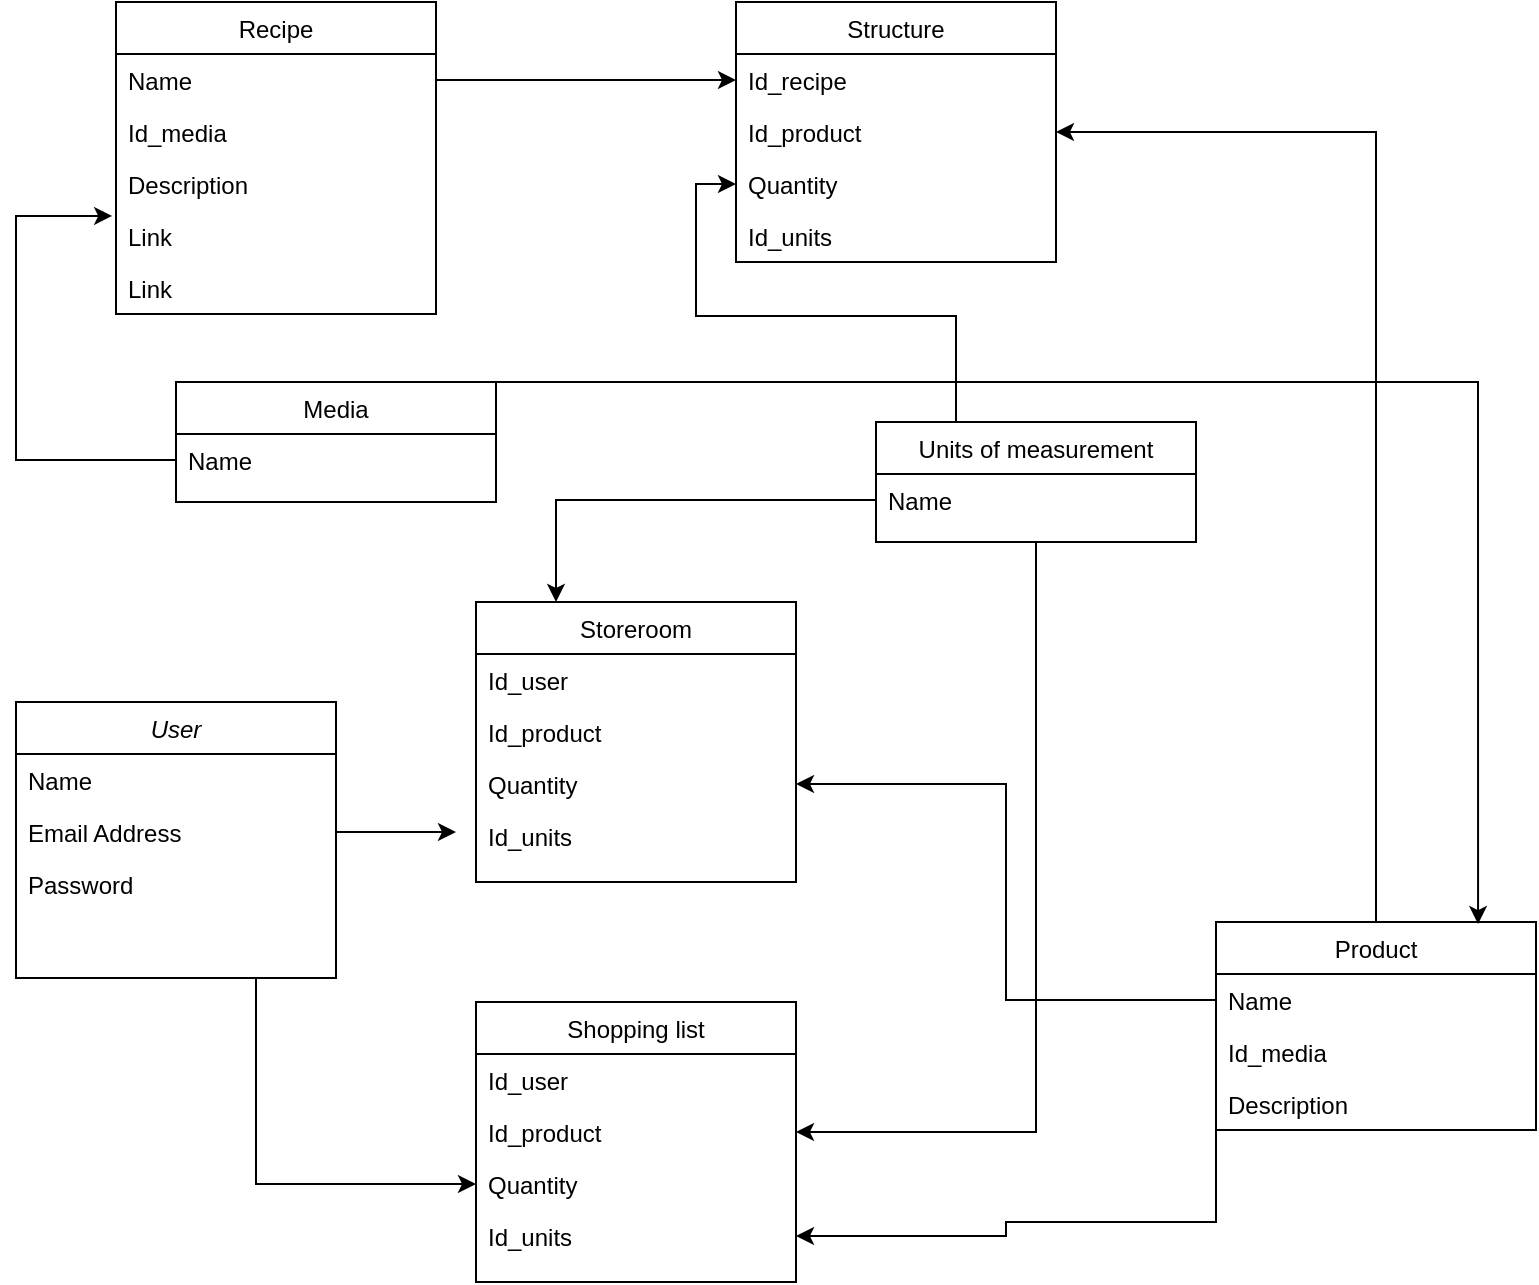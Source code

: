 <mxfile version="21.0.6" type="github">
  <diagram id="C5RBs43oDa-KdzZeNtuy" name="Page-1">
    <mxGraphModel dx="831" dy="489" grid="1" gridSize="10" guides="1" tooltips="1" connect="1" arrows="1" fold="1" page="1" pageScale="1" pageWidth="827" pageHeight="1169" math="0" shadow="0">
      <root>
        <mxCell id="WIyWlLk6GJQsqaUBKTNV-0" />
        <mxCell id="WIyWlLk6GJQsqaUBKTNV-1" parent="WIyWlLk6GJQsqaUBKTNV-0" />
        <mxCell id="6uhvNTDmMfWdZzIIBOQ4-62" style="edgeStyle=orthogonalEdgeStyle;rounded=0;orthogonalLoop=1;jettySize=auto;html=1;exitX=0.75;exitY=1;exitDx=0;exitDy=0;entryX=0;entryY=0.5;entryDx=0;entryDy=0;" parent="WIyWlLk6GJQsqaUBKTNV-1" source="zkfFHV4jXpPFQw0GAbJ--0" target="6uhvNTDmMfWdZzIIBOQ4-48" edge="1">
          <mxGeometry relative="1" as="geometry" />
        </mxCell>
        <mxCell id="zkfFHV4jXpPFQw0GAbJ--0" value="User" style="swimlane;fontStyle=2;align=center;verticalAlign=top;childLayout=stackLayout;horizontal=1;startSize=26;horizontalStack=0;resizeParent=1;resizeLast=0;collapsible=1;marginBottom=0;rounded=0;shadow=0;strokeWidth=1;" parent="WIyWlLk6GJQsqaUBKTNV-1" vertex="1">
          <mxGeometry x="30" y="360" width="160" height="138" as="geometry">
            <mxRectangle x="230" y="140" width="160" height="26" as="alternateBounds" />
          </mxGeometry>
        </mxCell>
        <mxCell id="zkfFHV4jXpPFQw0GAbJ--1" value="Name" style="text;align=left;verticalAlign=top;spacingLeft=4;spacingRight=4;overflow=hidden;rotatable=0;points=[[0,0.5],[1,0.5]];portConstraint=eastwest;" parent="zkfFHV4jXpPFQw0GAbJ--0" vertex="1">
          <mxGeometry y="26" width="160" height="26" as="geometry" />
        </mxCell>
        <mxCell id="6uhvNTDmMfWdZzIIBOQ4-60" style="edgeStyle=orthogonalEdgeStyle;rounded=0;orthogonalLoop=1;jettySize=auto;html=1;exitX=1;exitY=0.5;exitDx=0;exitDy=0;" parent="zkfFHV4jXpPFQw0GAbJ--0" source="zkfFHV4jXpPFQw0GAbJ--3" edge="1">
          <mxGeometry relative="1" as="geometry">
            <mxPoint x="220" y="65" as="targetPoint" />
          </mxGeometry>
        </mxCell>
        <mxCell id="zkfFHV4jXpPFQw0GAbJ--3" value="Email Address" style="text;align=left;verticalAlign=top;spacingLeft=4;spacingRight=4;overflow=hidden;rotatable=0;points=[[0,0.5],[1,0.5]];portConstraint=eastwest;rounded=0;shadow=0;html=0;" parent="zkfFHV4jXpPFQw0GAbJ--0" vertex="1">
          <mxGeometry y="52" width="160" height="26" as="geometry" />
        </mxCell>
        <mxCell id="zkfFHV4jXpPFQw0GAbJ--2" value="Password" style="text;align=left;verticalAlign=top;spacingLeft=4;spacingRight=4;overflow=hidden;rotatable=0;points=[[0,0.5],[1,0.5]];portConstraint=eastwest;rounded=0;shadow=0;html=0;whiteSpace=wrap;" parent="zkfFHV4jXpPFQw0GAbJ--0" vertex="1">
          <mxGeometry y="78" width="160" height="26" as="geometry" />
        </mxCell>
        <mxCell id="6uhvNTDmMfWdZzIIBOQ4-0" value="Recipe" style="swimlane;fontStyle=0;align=center;verticalAlign=top;childLayout=stackLayout;horizontal=1;startSize=26;horizontalStack=0;resizeParent=1;resizeLast=0;collapsible=1;marginBottom=0;rounded=0;shadow=0;strokeWidth=1;" parent="WIyWlLk6GJQsqaUBKTNV-1" vertex="1">
          <mxGeometry x="80" y="10" width="160" height="156" as="geometry">
            <mxRectangle x="550" y="140" width="160" height="26" as="alternateBounds" />
          </mxGeometry>
        </mxCell>
        <mxCell id="6uhvNTDmMfWdZzIIBOQ4-1" value="Name" style="text;align=left;verticalAlign=top;spacingLeft=4;spacingRight=4;overflow=hidden;rotatable=0;points=[[0,0.5],[1,0.5]];portConstraint=eastwest;" parent="6uhvNTDmMfWdZzIIBOQ4-0" vertex="1">
          <mxGeometry y="26" width="160" height="26" as="geometry" />
        </mxCell>
        <mxCell id="6uhvNTDmMfWdZzIIBOQ4-2" value="Id_media" style="text;align=left;verticalAlign=top;spacingLeft=4;spacingRight=4;overflow=hidden;rotatable=0;points=[[0,0.5],[1,0.5]];portConstraint=eastwest;rounded=0;shadow=0;html=0;" parent="6uhvNTDmMfWdZzIIBOQ4-0" vertex="1">
          <mxGeometry y="52" width="160" height="26" as="geometry" />
        </mxCell>
        <mxCell id="6uhvNTDmMfWdZzIIBOQ4-3" value="Description" style="text;align=left;verticalAlign=top;spacingLeft=4;spacingRight=4;overflow=hidden;rotatable=0;points=[[0,0.5],[1,0.5]];portConstraint=eastwest;rounded=0;shadow=0;html=0;" parent="6uhvNTDmMfWdZzIIBOQ4-0" vertex="1">
          <mxGeometry y="78" width="160" height="26" as="geometry" />
        </mxCell>
        <mxCell id="6uhvNTDmMfWdZzIIBOQ4-37" value="Link" style="text;align=left;verticalAlign=top;spacingLeft=4;spacingRight=4;overflow=hidden;rotatable=0;points=[[0,0.5],[1,0.5]];portConstraint=eastwest;rounded=0;shadow=0;html=0;" parent="6uhvNTDmMfWdZzIIBOQ4-0" vertex="1">
          <mxGeometry y="104" width="160" height="26" as="geometry" />
        </mxCell>
        <mxCell id="6uhvNTDmMfWdZzIIBOQ4-4" value="Link" style="text;align=left;verticalAlign=top;spacingLeft=4;spacingRight=4;overflow=hidden;rotatable=0;points=[[0,0.5],[1,0.5]];portConstraint=eastwest;rounded=0;shadow=0;html=0;" parent="6uhvNTDmMfWdZzIIBOQ4-0" vertex="1">
          <mxGeometry y="130" width="160" height="26" as="geometry" />
        </mxCell>
        <mxCell id="6uhvNTDmMfWdZzIIBOQ4-57" style="edgeStyle=orthogonalEdgeStyle;rounded=0;orthogonalLoop=1;jettySize=auto;html=1;exitX=0.5;exitY=0;exitDx=0;exitDy=0;entryX=1;entryY=0.5;entryDx=0;entryDy=0;" parent="WIyWlLk6GJQsqaUBKTNV-1" source="6uhvNTDmMfWdZzIIBOQ4-10" target="6uhvNTDmMfWdZzIIBOQ4-26" edge="1">
          <mxGeometry relative="1" as="geometry" />
        </mxCell>
        <mxCell id="6uhvNTDmMfWdZzIIBOQ4-10" value="Product" style="swimlane;fontStyle=0;align=center;verticalAlign=top;childLayout=stackLayout;horizontal=1;startSize=26;horizontalStack=0;resizeParent=1;resizeLast=0;collapsible=1;marginBottom=0;rounded=0;shadow=0;strokeWidth=1;" parent="WIyWlLk6GJQsqaUBKTNV-1" vertex="1">
          <mxGeometry x="630" y="470" width="160" height="104" as="geometry">
            <mxRectangle x="550" y="140" width="160" height="26" as="alternateBounds" />
          </mxGeometry>
        </mxCell>
        <mxCell id="6uhvNTDmMfWdZzIIBOQ4-11" value="Name" style="text;align=left;verticalAlign=top;spacingLeft=4;spacingRight=4;overflow=hidden;rotatable=0;points=[[0,0.5],[1,0.5]];portConstraint=eastwest;" parent="6uhvNTDmMfWdZzIIBOQ4-10" vertex="1">
          <mxGeometry y="26" width="160" height="26" as="geometry" />
        </mxCell>
        <mxCell id="6uhvNTDmMfWdZzIIBOQ4-12" value="Id_media" style="text;align=left;verticalAlign=top;spacingLeft=4;spacingRight=4;overflow=hidden;rotatable=0;points=[[0,0.5],[1,0.5]];portConstraint=eastwest;rounded=0;shadow=0;html=0;" parent="6uhvNTDmMfWdZzIIBOQ4-10" vertex="1">
          <mxGeometry y="52" width="160" height="26" as="geometry" />
        </mxCell>
        <mxCell id="6uhvNTDmMfWdZzIIBOQ4-13" value="Description" style="text;align=left;verticalAlign=top;spacingLeft=4;spacingRight=4;overflow=hidden;rotatable=0;points=[[0,0.5],[1,0.5]];portConstraint=eastwest;rounded=0;shadow=0;html=0;" parent="6uhvNTDmMfWdZzIIBOQ4-10" vertex="1">
          <mxGeometry y="78" width="160" height="26" as="geometry" />
        </mxCell>
        <mxCell id="6uhvNTDmMfWdZzIIBOQ4-56" style="edgeStyle=orthogonalEdgeStyle;rounded=0;orthogonalLoop=1;jettySize=auto;html=1;exitX=0.25;exitY=0;exitDx=0;exitDy=0;entryX=0;entryY=0.5;entryDx=0;entryDy=0;" parent="WIyWlLk6GJQsqaUBKTNV-1" source="6uhvNTDmMfWdZzIIBOQ4-15" target="6uhvNTDmMfWdZzIIBOQ4-27" edge="1">
          <mxGeometry relative="1" as="geometry" />
        </mxCell>
        <mxCell id="6uhvNTDmMfWdZzIIBOQ4-67" style="edgeStyle=orthogonalEdgeStyle;rounded=0;orthogonalLoop=1;jettySize=auto;html=1;exitX=0.5;exitY=1;exitDx=0;exitDy=0;entryX=1;entryY=0.5;entryDx=0;entryDy=0;" parent="WIyWlLk6GJQsqaUBKTNV-1" source="6uhvNTDmMfWdZzIIBOQ4-15" target="6uhvNTDmMfWdZzIIBOQ4-47" edge="1">
          <mxGeometry relative="1" as="geometry" />
        </mxCell>
        <mxCell id="6uhvNTDmMfWdZzIIBOQ4-15" value="Units of measurement" style="swimlane;fontStyle=0;align=center;verticalAlign=top;childLayout=stackLayout;horizontal=1;startSize=26;horizontalStack=0;resizeParent=1;resizeLast=0;collapsible=1;marginBottom=0;rounded=0;shadow=0;strokeWidth=1;" parent="WIyWlLk6GJQsqaUBKTNV-1" vertex="1">
          <mxGeometry x="460" y="220" width="160" height="60" as="geometry">
            <mxRectangle x="550" y="140" width="160" height="26" as="alternateBounds" />
          </mxGeometry>
        </mxCell>
        <mxCell id="6uhvNTDmMfWdZzIIBOQ4-16" value="Name" style="text;align=left;verticalAlign=top;spacingLeft=4;spacingRight=4;overflow=hidden;rotatable=0;points=[[0,0.5],[1,0.5]];portConstraint=eastwest;" parent="6uhvNTDmMfWdZzIIBOQ4-15" vertex="1">
          <mxGeometry y="26" width="160" height="26" as="geometry" />
        </mxCell>
        <mxCell id="6uhvNTDmMfWdZzIIBOQ4-19" value="Storeroom" style="swimlane;fontStyle=0;align=center;verticalAlign=top;childLayout=stackLayout;horizontal=1;startSize=26;horizontalStack=0;resizeParent=1;resizeLast=0;collapsible=1;marginBottom=0;rounded=0;shadow=0;strokeWidth=1;" parent="WIyWlLk6GJQsqaUBKTNV-1" vertex="1">
          <mxGeometry x="260" y="310" width="160" height="140" as="geometry">
            <mxRectangle x="550" y="140" width="160" height="26" as="alternateBounds" />
          </mxGeometry>
        </mxCell>
        <mxCell id="6uhvNTDmMfWdZzIIBOQ4-21" value="Id_user" style="text;align=left;verticalAlign=top;spacingLeft=4;spacingRight=4;overflow=hidden;rotatable=0;points=[[0,0.5],[1,0.5]];portConstraint=eastwest;rounded=0;shadow=0;html=0;" parent="6uhvNTDmMfWdZzIIBOQ4-19" vertex="1">
          <mxGeometry y="26" width="160" height="26" as="geometry" />
        </mxCell>
        <mxCell id="6uhvNTDmMfWdZzIIBOQ4-20" value="Id_product" style="text;align=left;verticalAlign=top;spacingLeft=4;spacingRight=4;overflow=hidden;rotatable=0;points=[[0,0.5],[1,0.5]];portConstraint=eastwest;" parent="6uhvNTDmMfWdZzIIBOQ4-19" vertex="1">
          <mxGeometry y="52" width="160" height="26" as="geometry" />
        </mxCell>
        <mxCell id="6uhvNTDmMfWdZzIIBOQ4-22" value="Quantity" style="text;align=left;verticalAlign=top;spacingLeft=4;spacingRight=4;overflow=hidden;rotatable=0;points=[[0,0.5],[1,0.5]];portConstraint=eastwest;rounded=0;shadow=0;html=0;" parent="6uhvNTDmMfWdZzIIBOQ4-19" vertex="1">
          <mxGeometry y="78" width="160" height="26" as="geometry" />
        </mxCell>
        <mxCell id="6uhvNTDmMfWdZzIIBOQ4-35" value="Id_units" style="text;align=left;verticalAlign=top;spacingLeft=4;spacingRight=4;overflow=hidden;rotatable=0;points=[[0,0.5],[1,0.5]];portConstraint=eastwest;" parent="6uhvNTDmMfWdZzIIBOQ4-19" vertex="1">
          <mxGeometry y="104" width="160" height="26" as="geometry" />
        </mxCell>
        <mxCell id="6uhvNTDmMfWdZzIIBOQ4-24" value="Structure" style="swimlane;fontStyle=0;align=center;verticalAlign=top;childLayout=stackLayout;horizontal=1;startSize=26;horizontalStack=0;resizeParent=1;resizeLast=0;collapsible=1;marginBottom=0;rounded=0;shadow=0;strokeWidth=1;" parent="WIyWlLk6GJQsqaUBKTNV-1" vertex="1">
          <mxGeometry x="390" y="10" width="160" height="130" as="geometry">
            <mxRectangle x="550" y="140" width="160" height="26" as="alternateBounds" />
          </mxGeometry>
        </mxCell>
        <mxCell id="6uhvNTDmMfWdZzIIBOQ4-25" value="Id_recipe" style="text;align=left;verticalAlign=top;spacingLeft=4;spacingRight=4;overflow=hidden;rotatable=0;points=[[0,0.5],[1,0.5]];portConstraint=eastwest;rounded=0;shadow=0;html=0;" parent="6uhvNTDmMfWdZzIIBOQ4-24" vertex="1">
          <mxGeometry y="26" width="160" height="26" as="geometry" />
        </mxCell>
        <mxCell id="6uhvNTDmMfWdZzIIBOQ4-26" value="Id_product" style="text;align=left;verticalAlign=top;spacingLeft=4;spacingRight=4;overflow=hidden;rotatable=0;points=[[0,0.5],[1,0.5]];portConstraint=eastwest;" parent="6uhvNTDmMfWdZzIIBOQ4-24" vertex="1">
          <mxGeometry y="52" width="160" height="26" as="geometry" />
        </mxCell>
        <mxCell id="6uhvNTDmMfWdZzIIBOQ4-27" value="Quantity" style="text;align=left;verticalAlign=top;spacingLeft=4;spacingRight=4;overflow=hidden;rotatable=0;points=[[0,0.5],[1,0.5]];portConstraint=eastwest;rounded=0;shadow=0;html=0;" parent="6uhvNTDmMfWdZzIIBOQ4-24" vertex="1">
          <mxGeometry y="78" width="160" height="26" as="geometry" />
        </mxCell>
        <mxCell id="6uhvNTDmMfWdZzIIBOQ4-33" value="Id_units" style="text;align=left;verticalAlign=top;spacingLeft=4;spacingRight=4;overflow=hidden;rotatable=0;points=[[0,0.5],[1,0.5]];portConstraint=eastwest;" parent="6uhvNTDmMfWdZzIIBOQ4-24" vertex="1">
          <mxGeometry y="104" width="160" height="26" as="geometry" />
        </mxCell>
        <mxCell id="6uhvNTDmMfWdZzIIBOQ4-45" value="Shopping list" style="swimlane;fontStyle=0;align=center;verticalAlign=top;childLayout=stackLayout;horizontal=1;startSize=26;horizontalStack=0;resizeParent=1;resizeLast=0;collapsible=1;marginBottom=0;rounded=0;shadow=0;strokeWidth=1;" parent="WIyWlLk6GJQsqaUBKTNV-1" vertex="1">
          <mxGeometry x="260" y="510" width="160" height="140" as="geometry">
            <mxRectangle x="550" y="140" width="160" height="26" as="alternateBounds" />
          </mxGeometry>
        </mxCell>
        <mxCell id="6uhvNTDmMfWdZzIIBOQ4-46" value="Id_user" style="text;align=left;verticalAlign=top;spacingLeft=4;spacingRight=4;overflow=hidden;rotatable=0;points=[[0,0.5],[1,0.5]];portConstraint=eastwest;rounded=0;shadow=0;html=0;" parent="6uhvNTDmMfWdZzIIBOQ4-45" vertex="1">
          <mxGeometry y="26" width="160" height="26" as="geometry" />
        </mxCell>
        <mxCell id="6uhvNTDmMfWdZzIIBOQ4-47" value="Id_product" style="text;align=left;verticalAlign=top;spacingLeft=4;spacingRight=4;overflow=hidden;rotatable=0;points=[[0,0.5],[1,0.5]];portConstraint=eastwest;" parent="6uhvNTDmMfWdZzIIBOQ4-45" vertex="1">
          <mxGeometry y="52" width="160" height="26" as="geometry" />
        </mxCell>
        <mxCell id="6uhvNTDmMfWdZzIIBOQ4-48" value="Quantity" style="text;align=left;verticalAlign=top;spacingLeft=4;spacingRight=4;overflow=hidden;rotatable=0;points=[[0,0.5],[1,0.5]];portConstraint=eastwest;rounded=0;shadow=0;html=0;" parent="6uhvNTDmMfWdZzIIBOQ4-45" vertex="1">
          <mxGeometry y="78" width="160" height="26" as="geometry" />
        </mxCell>
        <mxCell id="6uhvNTDmMfWdZzIIBOQ4-49" value="Id_units" style="text;align=left;verticalAlign=top;spacingLeft=4;spacingRight=4;overflow=hidden;rotatable=0;points=[[0,0.5],[1,0.5]];portConstraint=eastwest;" parent="6uhvNTDmMfWdZzIIBOQ4-45" vertex="1">
          <mxGeometry y="104" width="160" height="26" as="geometry" />
        </mxCell>
        <mxCell id="6uhvNTDmMfWdZzIIBOQ4-55" style="edgeStyle=orthogonalEdgeStyle;rounded=0;orthogonalLoop=1;jettySize=auto;html=1;exitX=1;exitY=0.5;exitDx=0;exitDy=0;entryX=0;entryY=0.5;entryDx=0;entryDy=0;" parent="WIyWlLk6GJQsqaUBKTNV-1" source="6uhvNTDmMfWdZzIIBOQ4-1" target="6uhvNTDmMfWdZzIIBOQ4-25" edge="1">
          <mxGeometry relative="1" as="geometry" />
        </mxCell>
        <mxCell id="6uhvNTDmMfWdZzIIBOQ4-58" style="edgeStyle=orthogonalEdgeStyle;rounded=0;orthogonalLoop=1;jettySize=auto;html=1;exitX=0;exitY=0.5;exitDx=0;exitDy=0;entryX=0.25;entryY=0;entryDx=0;entryDy=0;" parent="WIyWlLk6GJQsqaUBKTNV-1" source="6uhvNTDmMfWdZzIIBOQ4-16" target="6uhvNTDmMfWdZzIIBOQ4-19" edge="1">
          <mxGeometry relative="1" as="geometry" />
        </mxCell>
        <mxCell id="6uhvNTDmMfWdZzIIBOQ4-64" style="edgeStyle=orthogonalEdgeStyle;rounded=0;orthogonalLoop=1;jettySize=auto;html=1;exitX=0;exitY=0.5;exitDx=0;exitDy=0;entryX=1;entryY=0.5;entryDx=0;entryDy=0;" parent="WIyWlLk6GJQsqaUBKTNV-1" source="6uhvNTDmMfWdZzIIBOQ4-13" target="6uhvNTDmMfWdZzIIBOQ4-49" edge="1">
          <mxGeometry relative="1" as="geometry">
            <Array as="points">
              <mxPoint x="630" y="620" />
              <mxPoint x="525" y="620" />
              <mxPoint x="525" y="627" />
            </Array>
          </mxGeometry>
        </mxCell>
        <mxCell id="6uhvNTDmMfWdZzIIBOQ4-65" style="edgeStyle=orthogonalEdgeStyle;rounded=0;orthogonalLoop=1;jettySize=auto;html=1;exitX=0;exitY=0.5;exitDx=0;exitDy=0;entryX=1;entryY=0.5;entryDx=0;entryDy=0;" parent="WIyWlLk6GJQsqaUBKTNV-1" source="6uhvNTDmMfWdZzIIBOQ4-11" target="6uhvNTDmMfWdZzIIBOQ4-22" edge="1">
          <mxGeometry relative="1" as="geometry" />
        </mxCell>
        <mxCell id="39i1o8JrNNURxbbZAXLz-0" value="Media" style="swimlane;fontStyle=0;align=center;verticalAlign=top;childLayout=stackLayout;horizontal=1;startSize=26;horizontalStack=0;resizeParent=1;resizeLast=0;collapsible=1;marginBottom=0;rounded=0;shadow=0;strokeWidth=1;" vertex="1" parent="WIyWlLk6GJQsqaUBKTNV-1">
          <mxGeometry x="110" y="200" width="160" height="60" as="geometry">
            <mxRectangle x="550" y="140" width="160" height="26" as="alternateBounds" />
          </mxGeometry>
        </mxCell>
        <mxCell id="39i1o8JrNNURxbbZAXLz-1" value="Name" style="text;align=left;verticalAlign=top;spacingLeft=4;spacingRight=4;overflow=hidden;rotatable=0;points=[[0,0.5],[1,0.5]];portConstraint=eastwest;" vertex="1" parent="39i1o8JrNNURxbbZAXLz-0">
          <mxGeometry y="26" width="160" height="26" as="geometry" />
        </mxCell>
        <mxCell id="39i1o8JrNNURxbbZAXLz-2" style="edgeStyle=orthogonalEdgeStyle;rounded=0;orthogonalLoop=1;jettySize=auto;html=1;exitX=0;exitY=0.5;exitDx=0;exitDy=0;entryX=-0.012;entryY=1.115;entryDx=0;entryDy=0;entryPerimeter=0;" edge="1" parent="WIyWlLk6GJQsqaUBKTNV-1" source="39i1o8JrNNURxbbZAXLz-1" target="6uhvNTDmMfWdZzIIBOQ4-3">
          <mxGeometry relative="1" as="geometry">
            <Array as="points">
              <mxPoint x="30" y="239" />
              <mxPoint x="30" y="117" />
            </Array>
          </mxGeometry>
        </mxCell>
        <mxCell id="39i1o8JrNNURxbbZAXLz-3" style="edgeStyle=orthogonalEdgeStyle;rounded=0;orthogonalLoop=1;jettySize=auto;html=1;exitX=1;exitY=0.5;exitDx=0;exitDy=0;entryX=0.819;entryY=0.01;entryDx=0;entryDy=0;entryPerimeter=0;" edge="1" parent="WIyWlLk6GJQsqaUBKTNV-1" source="39i1o8JrNNURxbbZAXLz-1" target="6uhvNTDmMfWdZzIIBOQ4-10">
          <mxGeometry relative="1" as="geometry">
            <Array as="points">
              <mxPoint x="270" y="200" />
              <mxPoint x="761" y="200" />
            </Array>
          </mxGeometry>
        </mxCell>
      </root>
    </mxGraphModel>
  </diagram>
</mxfile>
